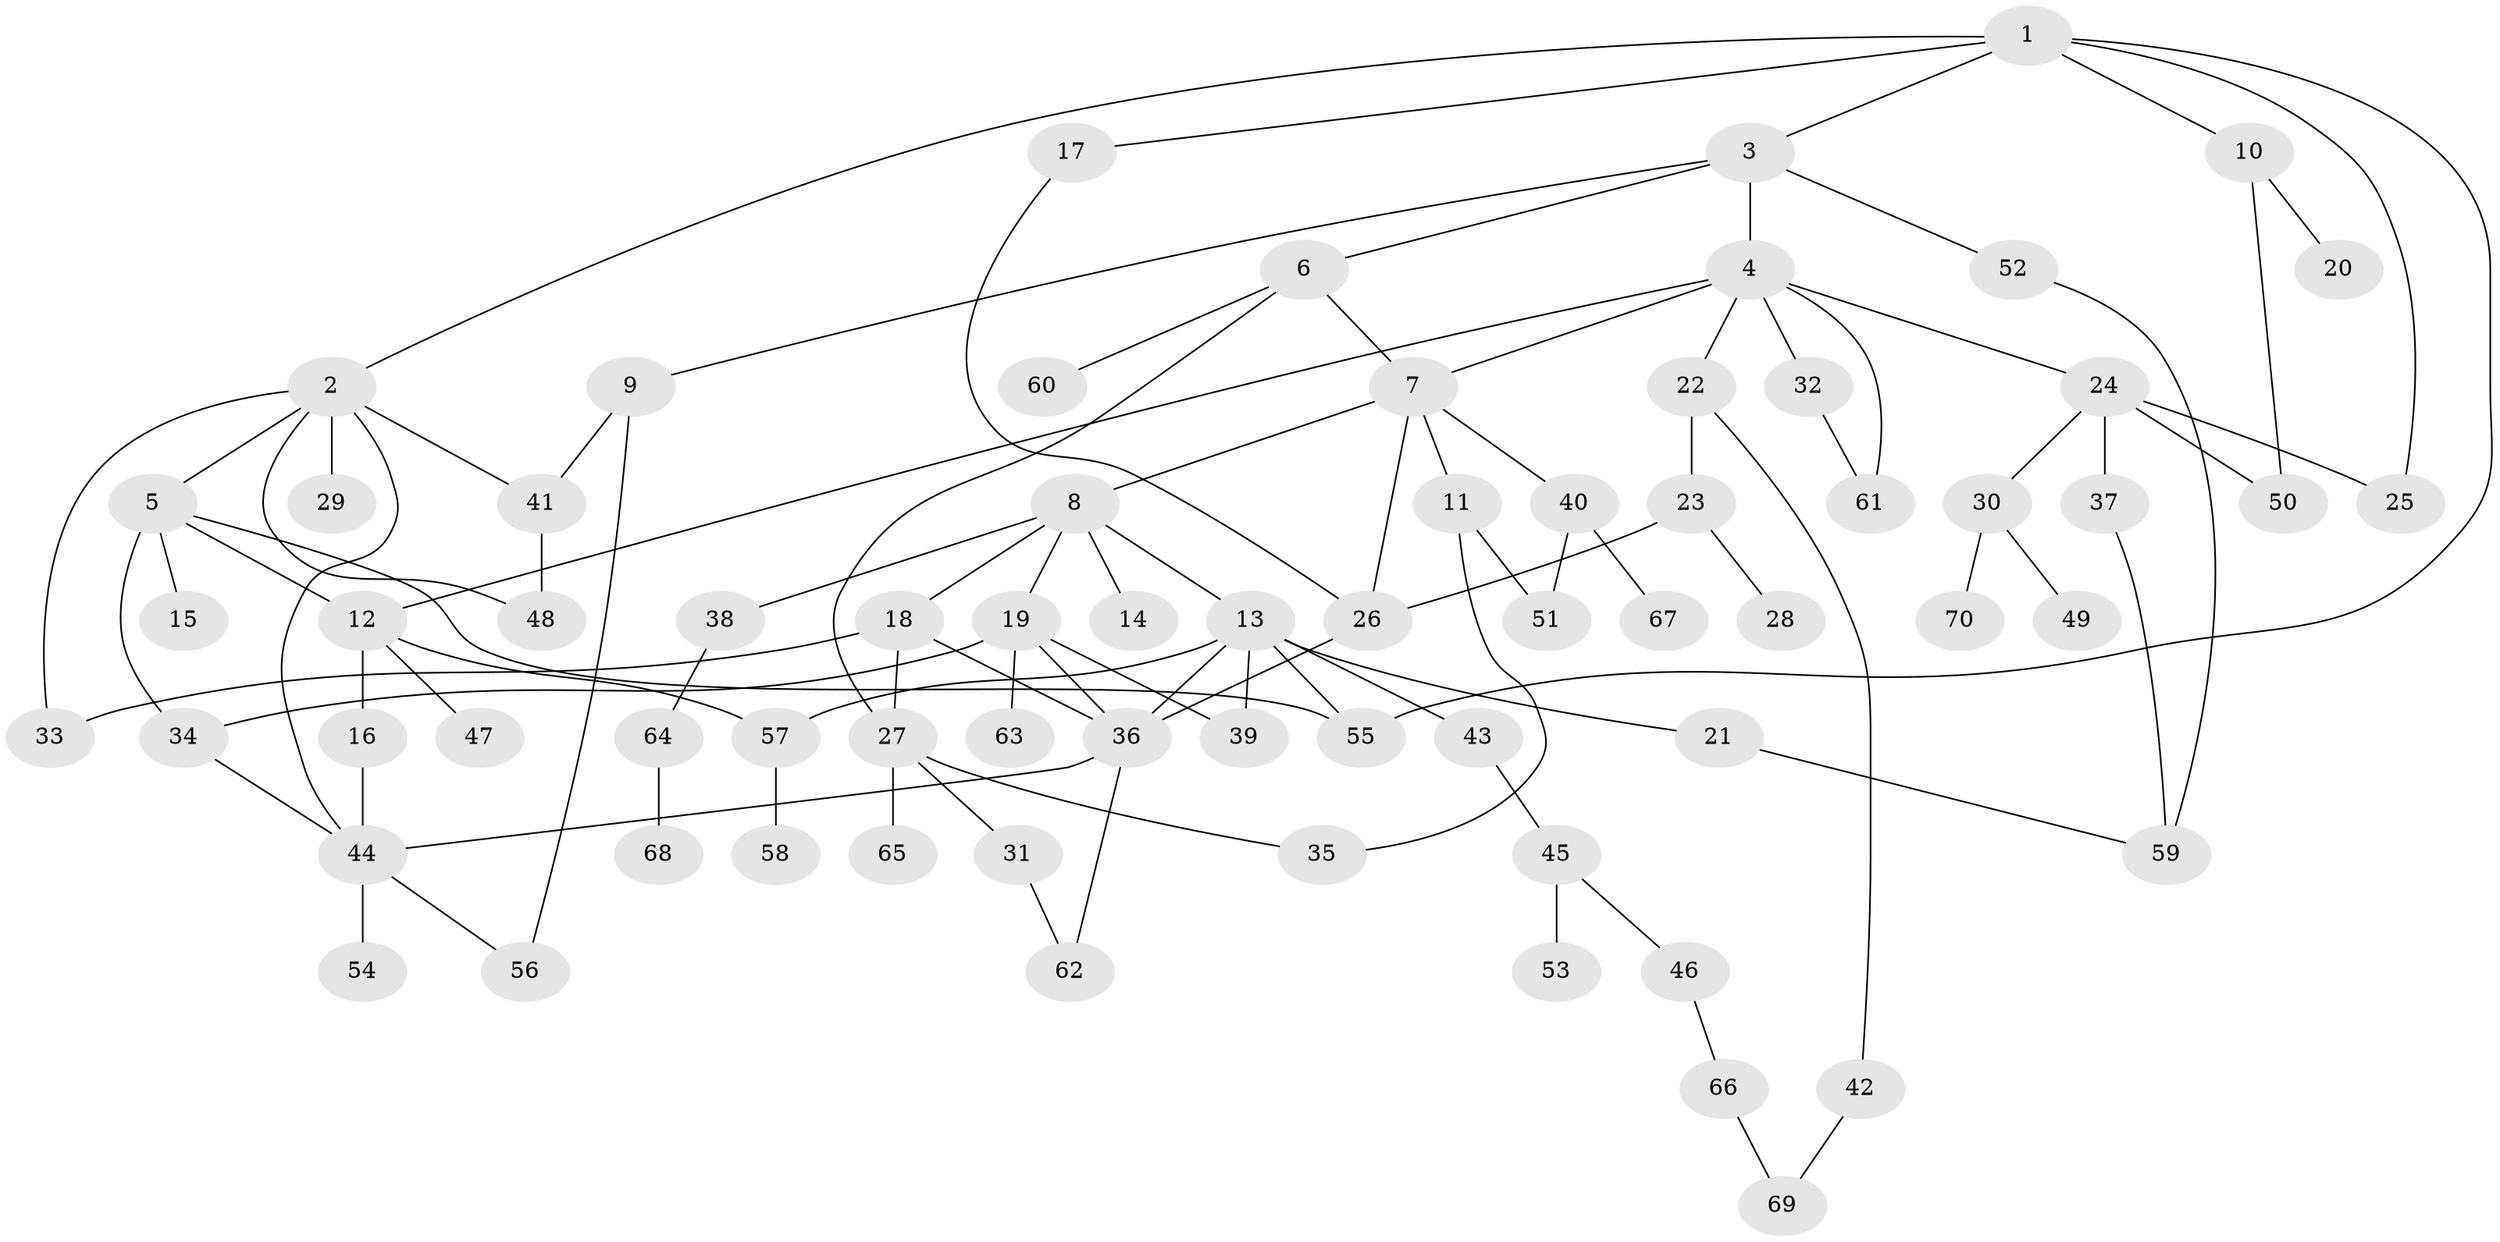 // coarse degree distribution, {7: 0.02127659574468085, 11: 0.02127659574468085, 5: 0.06382978723404255, 10: 0.02127659574468085, 6: 0.0425531914893617, 3: 0.14893617021276595, 4: 0.0851063829787234, 8: 0.0425531914893617, 1: 0.2553191489361702, 2: 0.2978723404255319}
// Generated by graph-tools (version 1.1) at 2025/23/03/03/25 07:23:34]
// undirected, 70 vertices, 98 edges
graph export_dot {
graph [start="1"]
  node [color=gray90,style=filled];
  1;
  2;
  3;
  4;
  5;
  6;
  7;
  8;
  9;
  10;
  11;
  12;
  13;
  14;
  15;
  16;
  17;
  18;
  19;
  20;
  21;
  22;
  23;
  24;
  25;
  26;
  27;
  28;
  29;
  30;
  31;
  32;
  33;
  34;
  35;
  36;
  37;
  38;
  39;
  40;
  41;
  42;
  43;
  44;
  45;
  46;
  47;
  48;
  49;
  50;
  51;
  52;
  53;
  54;
  55;
  56;
  57;
  58;
  59;
  60;
  61;
  62;
  63;
  64;
  65;
  66;
  67;
  68;
  69;
  70;
  1 -- 2;
  1 -- 3;
  1 -- 10;
  1 -- 17;
  1 -- 25;
  1 -- 55;
  2 -- 5;
  2 -- 29;
  2 -- 33;
  2 -- 41;
  2 -- 48;
  2 -- 44;
  3 -- 4;
  3 -- 6;
  3 -- 9;
  3 -- 52;
  4 -- 22;
  4 -- 24;
  4 -- 32;
  4 -- 61;
  4 -- 12;
  4 -- 7;
  5 -- 12;
  5 -- 15;
  5 -- 55;
  5 -- 34;
  6 -- 7;
  6 -- 27;
  6 -- 60;
  7 -- 8;
  7 -- 11;
  7 -- 40;
  7 -- 26;
  8 -- 13;
  8 -- 14;
  8 -- 18;
  8 -- 19;
  8 -- 38;
  9 -- 56;
  9 -- 41;
  10 -- 20;
  10 -- 50;
  11 -- 35;
  11 -- 51;
  12 -- 16;
  12 -- 47;
  12 -- 57;
  13 -- 21;
  13 -- 36;
  13 -- 39;
  13 -- 43;
  13 -- 55;
  13 -- 57;
  16 -- 44;
  17 -- 26;
  18 -- 33;
  18 -- 27;
  18 -- 36;
  19 -- 34;
  19 -- 63;
  19 -- 36;
  19 -- 39;
  21 -- 59;
  22 -- 23;
  22 -- 42;
  23 -- 28;
  23 -- 26;
  24 -- 25;
  24 -- 30;
  24 -- 37;
  24 -- 50;
  26 -- 36;
  27 -- 31;
  27 -- 35;
  27 -- 65;
  30 -- 49;
  30 -- 70;
  31 -- 62;
  32 -- 61;
  34 -- 44;
  36 -- 44;
  36 -- 62;
  37 -- 59;
  38 -- 64;
  40 -- 51;
  40 -- 67;
  41 -- 48;
  42 -- 69;
  43 -- 45;
  44 -- 54;
  44 -- 56;
  45 -- 46;
  45 -- 53;
  46 -- 66;
  52 -- 59;
  57 -- 58;
  64 -- 68;
  66 -- 69;
}
